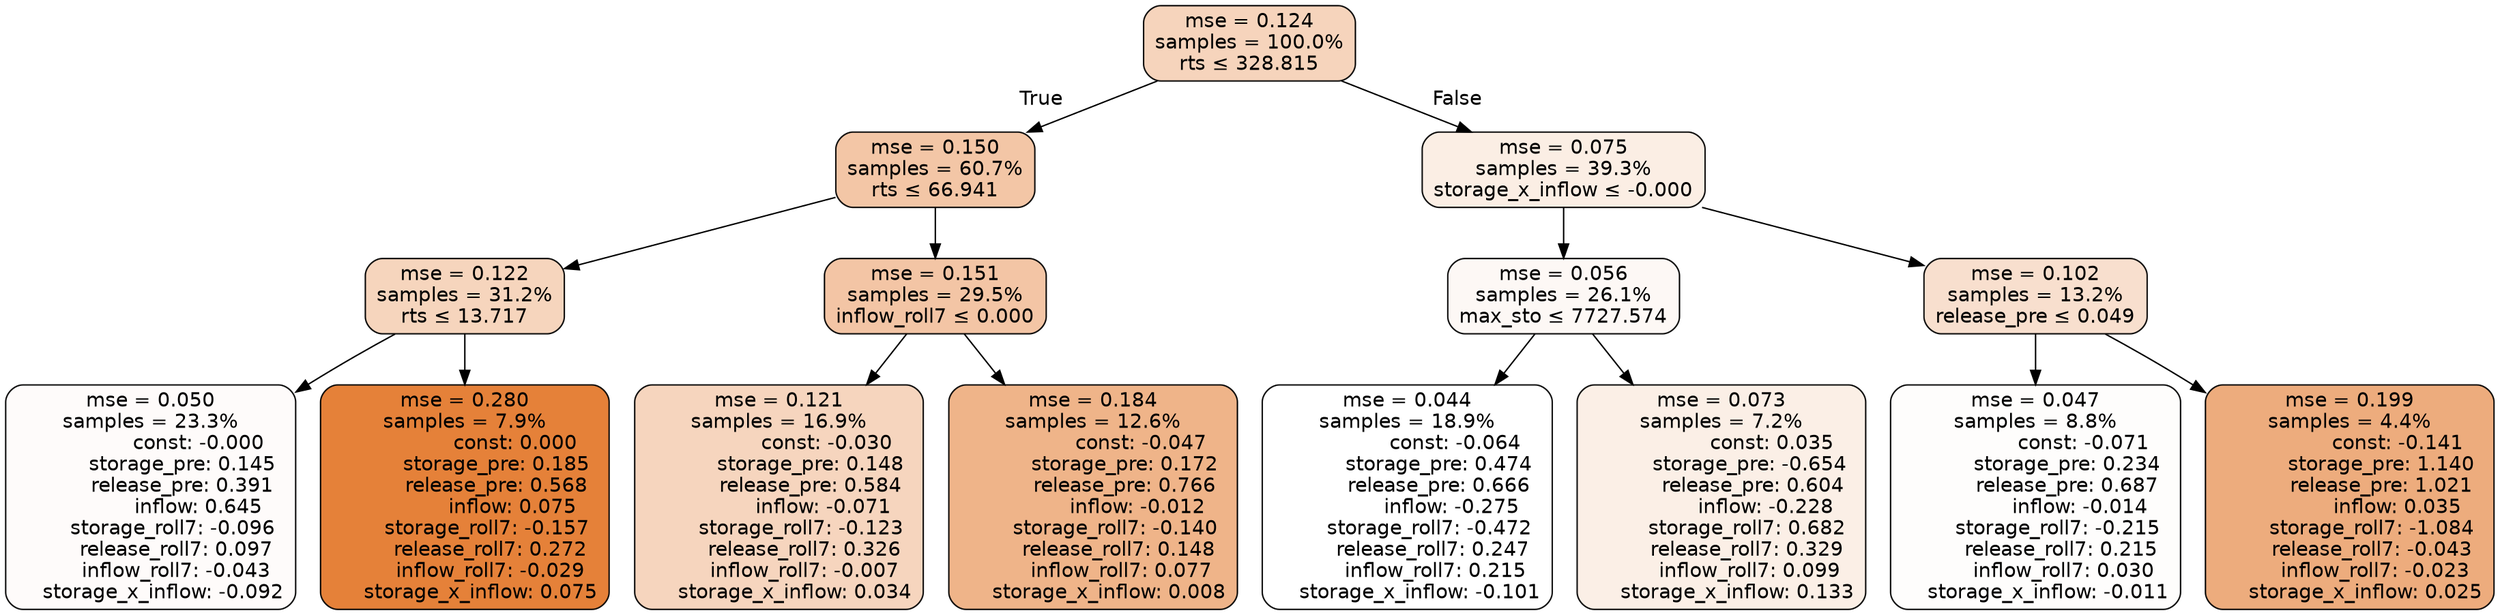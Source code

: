 digraph tree {
bgcolor="transparent"
node [shape=rectangle, style="filled, rounded", color="black", fontname=helvetica] ;
edge [fontname=helvetica] ;
	"0" [label="mse = 0.124
samples = 100.0%
rts &le; 328.815", fillcolor="#f6d4bc"]
	"1" [label="mse = 0.150
samples = 60.7%
rts &le; 66.941", fillcolor="#f3c6a6"]
	"2" [label="mse = 0.122
samples = 31.2%
rts &le; 13.717", fillcolor="#f6d5bd"]
	"3" [label="mse = 0.050
samples = 23.3%
               const: -0.000
          storage_pre: 0.145
          release_pre: 0.391
               inflow: 0.645
       storage_roll7: -0.096
        release_roll7: 0.097
        inflow_roll7: -0.043
    storage_x_inflow: -0.092", fillcolor="#fefbfa"]
	"4" [label="mse = 0.280
samples = 7.9%
                const: 0.000
          storage_pre: 0.185
          release_pre: 0.568
               inflow: 0.075
       storage_roll7: -0.157
        release_roll7: 0.272
        inflow_roll7: -0.029
     storage_x_inflow: 0.075", fillcolor="#e58139"]
	"5" [label="mse = 0.151
samples = 29.5%
inflow_roll7 &le; 0.000", fillcolor="#f3c5a5"]
	"6" [label="mse = 0.121
samples = 16.9%
               const: -0.030
          storage_pre: 0.148
          release_pre: 0.584
              inflow: -0.071
       storage_roll7: -0.123
        release_roll7: 0.326
        inflow_roll7: -0.007
     storage_x_inflow: 0.034", fillcolor="#f6d5be"]
	"7" [label="mse = 0.184
samples = 12.6%
               const: -0.047
          storage_pre: 0.172
          release_pre: 0.766
              inflow: -0.012
       storage_roll7: -0.140
        release_roll7: 0.148
         inflow_roll7: 0.077
     storage_x_inflow: 0.008", fillcolor="#efb489"]
	"8" [label="mse = 0.075
samples = 39.3%
storage_x_inflow &le; -0.000", fillcolor="#fbeee4"]
	"9" [label="mse = 0.056
samples = 26.1%
max_sto &le; 7727.574", fillcolor="#fdf8f5"]
	"10" [label="mse = 0.044
samples = 18.9%
               const: -0.064
          storage_pre: 0.474
          release_pre: 0.666
              inflow: -0.275
       storage_roll7: -0.472
        release_roll7: 0.247
         inflow_roll7: 0.215
    storage_x_inflow: -0.101", fillcolor="#ffffff"]
	"11" [label="mse = 0.073
samples = 7.2%
                const: 0.035
         storage_pre: -0.654
          release_pre: 0.604
              inflow: -0.228
        storage_roll7: 0.682
        release_roll7: 0.329
         inflow_roll7: 0.099
     storage_x_inflow: 0.133", fillcolor="#fbefe6"]
	"12" [label="mse = 0.102
samples = 13.2%
release_pre &le; 0.049", fillcolor="#f8dfce"]
	"13" [label="mse = 0.047
samples = 8.8%
               const: -0.071
          storage_pre: 0.234
          release_pre: 0.687
              inflow: -0.014
       storage_roll7: -0.215
        release_roll7: 0.215
         inflow_roll7: 0.030
    storage_x_inflow: -0.011", fillcolor="#fefdfc"]
	"14" [label="mse = 0.199
samples = 4.4%
               const: -0.141
          storage_pre: 1.140
          release_pre: 1.021
               inflow: 0.035
       storage_roll7: -1.084
       release_roll7: -0.043
        inflow_roll7: -0.023
     storage_x_inflow: 0.025", fillcolor="#edac7d"]

	"0" -> "1" [labeldistance=2.5, labelangle=45, headlabel="True"]
	"1" -> "2"
	"2" -> "3"
	"2" -> "4"
	"1" -> "5"
	"5" -> "6"
	"5" -> "7"
	"0" -> "8" [labeldistance=2.5, labelangle=-45, headlabel="False"]
	"8" -> "9"
	"9" -> "10"
	"9" -> "11"
	"8" -> "12"
	"12" -> "13"
	"12" -> "14"
}